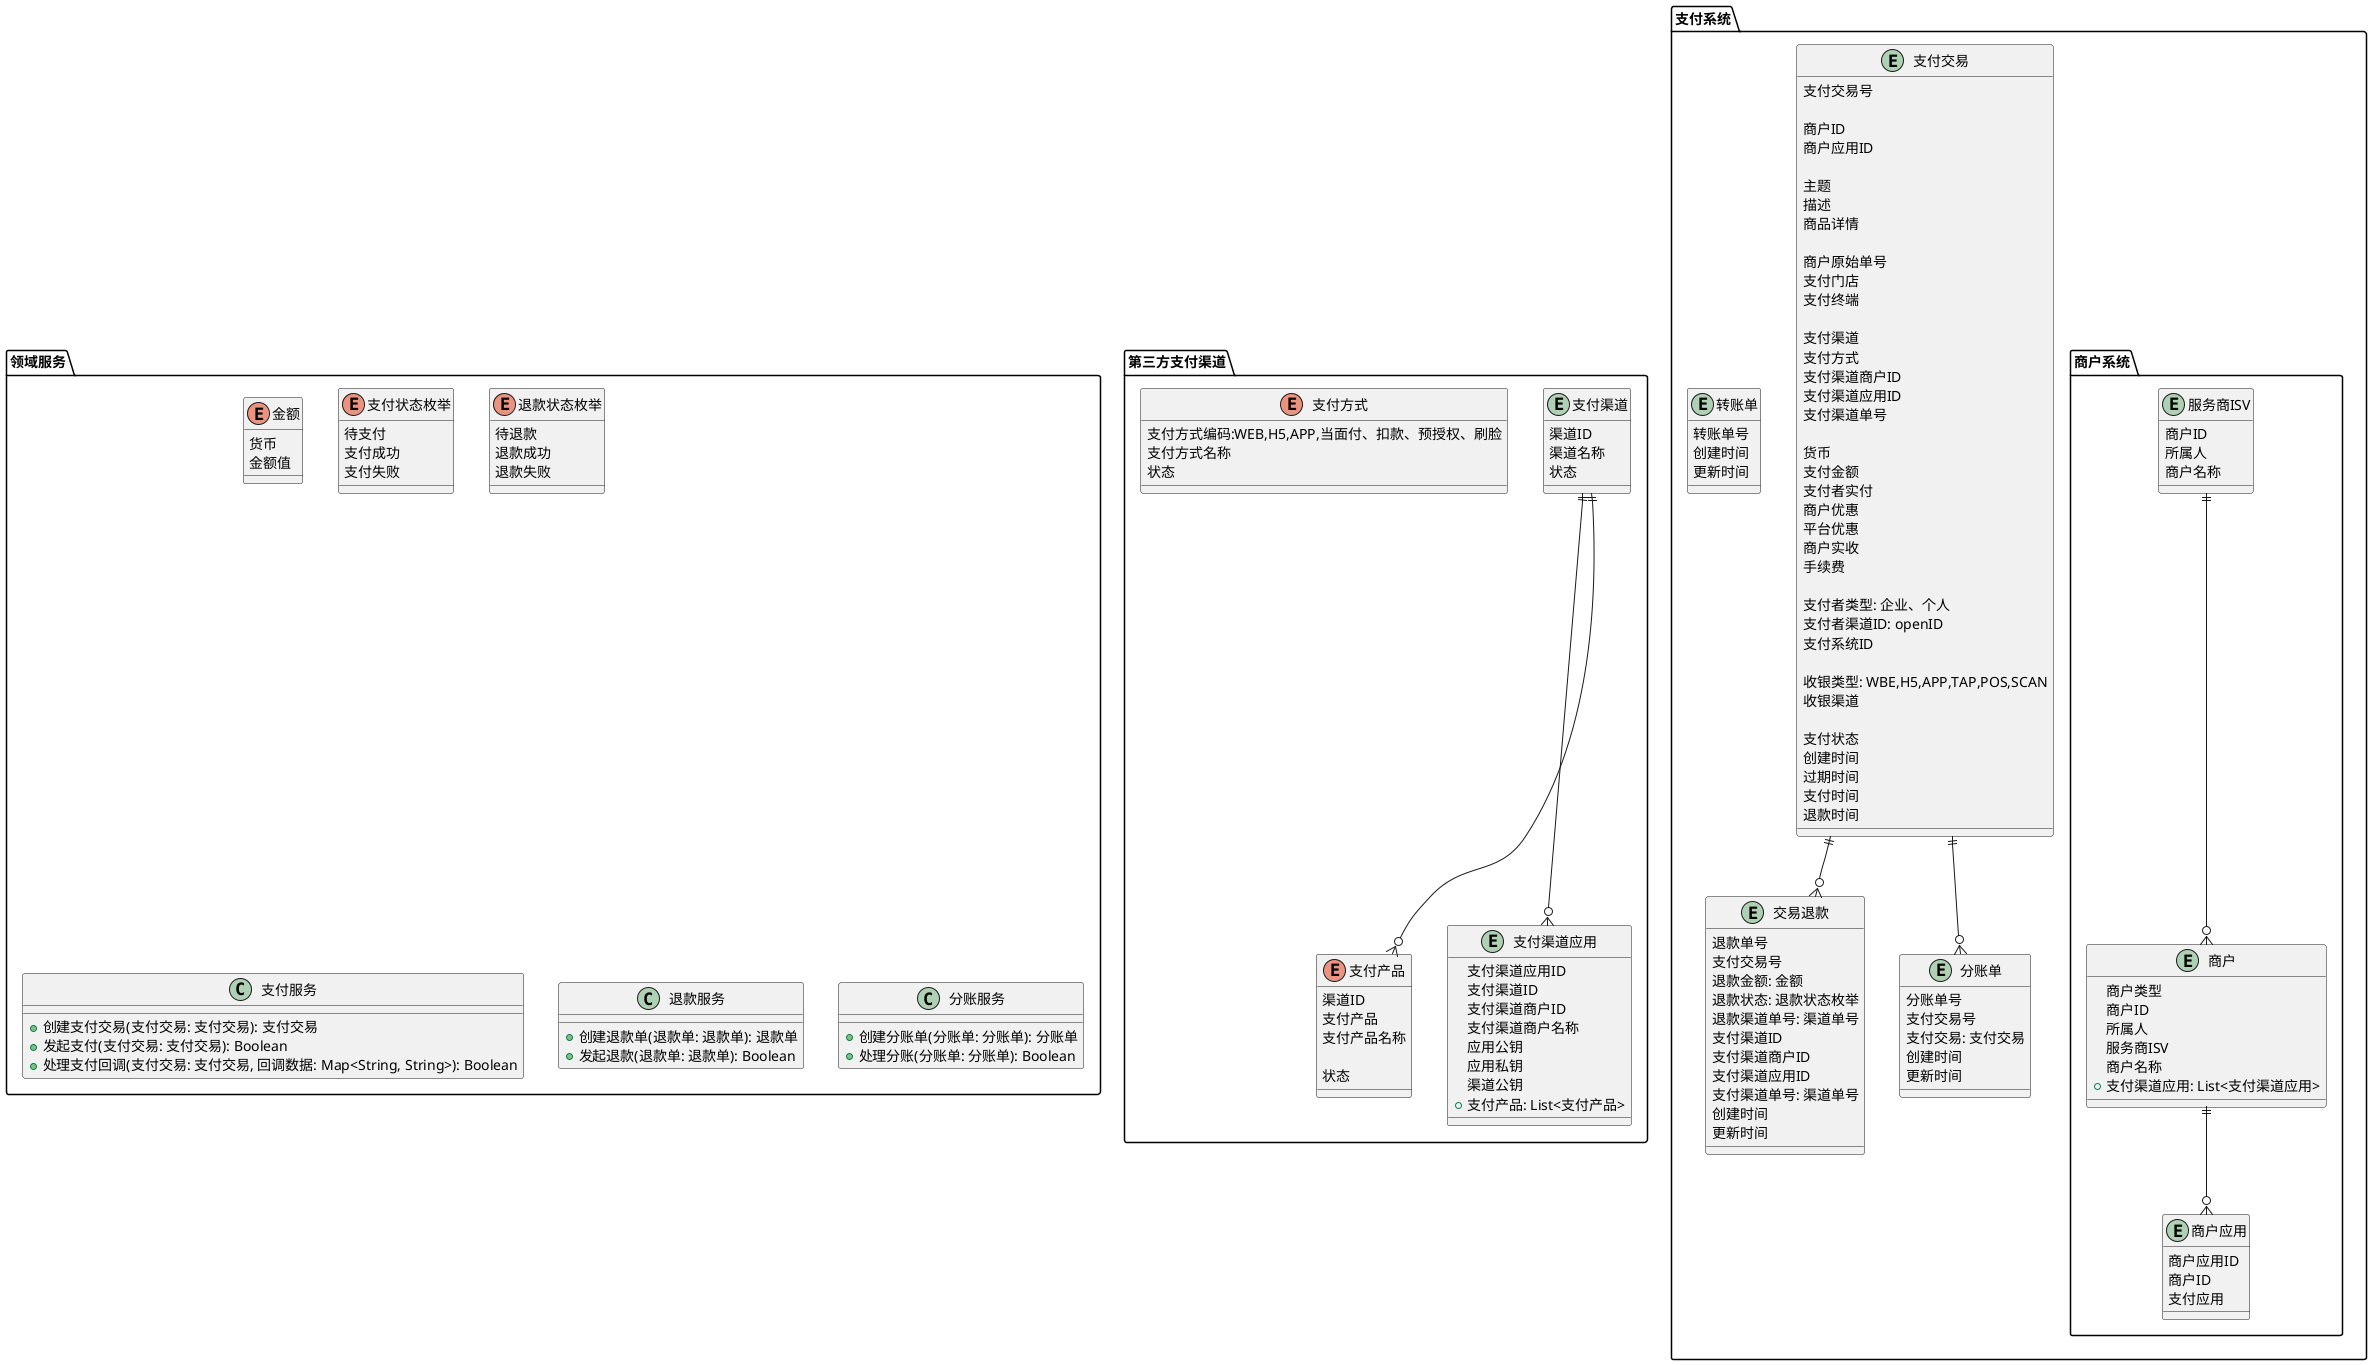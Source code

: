 @startuml
'https://plantuml.com/class-diagram

package 第三方支付渠道{

    entity 支付渠道{
        渠道ID
        渠道名称
        状态
    }

    enum 支付产品{
            渠道ID
            支付产品
            支付产品名称

            状态
        }
    enum 支付方式{
        支付方式编码:WEB,H5,APP,当面付、扣款、预授权、刷脸
        支付方式名称
        状态
    }

    entity 支付渠道应用{
        支付渠道应用ID
        支付渠道ID
        支付渠道商户ID
        支付渠道商户名称
        应用公钥
        应用私钥
        渠道公钥
        +支付产品: List<支付产品>
    }

    支付渠道 ||--o{ 支付产品
    支付渠道 ||--o{ 支付渠道应用
}

package 支付系统{

    package 商户系统{

        entity 服务商ISV{
                商户ID
                所属人
                商户名称
            }

            entity 商户{
                商户类型
                商户ID
                所属人
                服务商ISV
                商户名称
                +支付渠道应用: List<支付渠道应用>
            }

            entity 商户应用{
                商户应用ID
                商户ID
                支付应用

            }
    }


    entity 支付交易{
        支付交易号

        '商户
        商户ID
        商户应用ID

        主题
        描述
        商品详情

        '订单原始
        商户原始单号
        支付门店
        支付终端

        '支付渠道
        支付渠道
        支付方式
        支付渠道商户ID
        支付渠道应用ID
        支付渠道单号

        ' 金额
        货币
        支付金额
        支付者实付
        商户优惠
        平台优惠
        商户实收
        手续费

        ' 支付者
        支付者类型: 企业、个人
        支付者渠道ID: openID
        支付系统ID

        ' 支付方式
        收银类型: WBE,H5,APP,TAP,POS,SCAN
        收银渠道

        支付状态
        创建时间
        过期时间
        支付时间
        退款时间

    }

    entity 交易退款{
        退款单号
        支付交易号
        退款金额: 金额
        退款状态: 退款状态枚举
        退款渠道单号: 渠道单号
        支付渠道ID
        支付渠道商户ID
        支付渠道应用ID
        支付渠道单号: 渠道单号
        创建时间
        更新时间
    }

    entity 分账单{
        分账单号
        支付交易号
        支付交易: 支付交易
        创建时间
        更新时间
    }

    entity 转账单{
        转账单号
        创建时间
        更新时间
    }

    服务商ISV ||--o{ 商户
    商户 ||--o{ 商户应用



    支付交易 ||--o{ 分账单
    支付交易 ||--o{ 交易退款






}

package 领域服务{

    enum 金额 {
        货币
        金额值
    }


    enum 支付状态枚举 {
        待支付
        支付成功
        支付失败
    }

    enum 退款状态枚举 {
        待退款
        退款成功
        退款失败
    }

    class 支付服务 {
        +创建支付交易(支付交易: 支付交易): 支付交易
        +发起支付(支付交易: 支付交易): Boolean
        +处理支付回调(支付交易: 支付交易, 回调数据: Map<String, String>): Boolean
    }

    class 退款服务 {
        +创建退款单(退款单: 退款单): 退款单
        +发起退款(退款单: 退款单): Boolean
    }

    class 分账服务 {
        +创建分账单(分账单: 分账单): 分账单
        +处理分账(分账单: 分账单): Boolean
    }
}
@enduml
